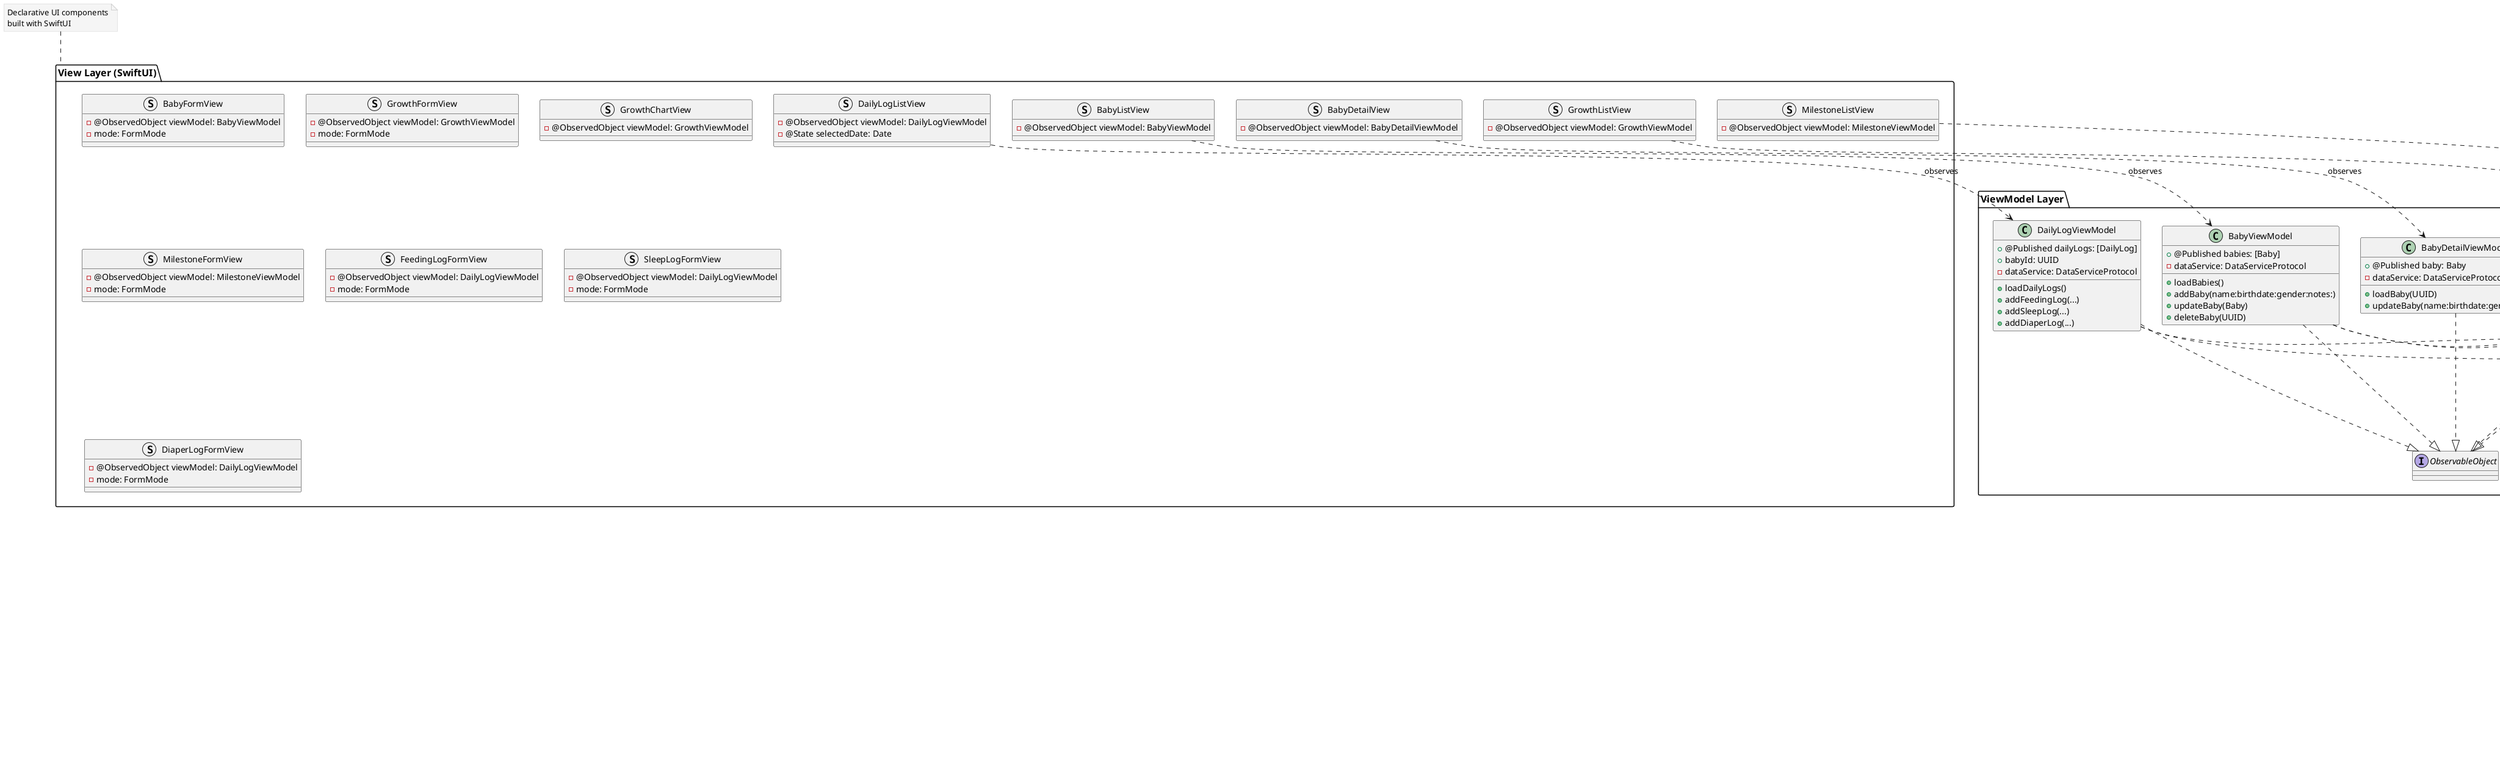 @startuml Baby Tracker Swift Architecture - Layered View

' Set some styling
skinparam packageBackgroundColor white
skinparam packageBorderColor black
skinparam packageFontSize 16
skinparam packageFontStyle bold
skinparam noteBackgroundColor #f5f5f5
skinparam noteBorderColor #d0d0d0

' Define packages for layers
package "View Layer (SwiftUI)" {
    struct "BabyListView" as BabyListView {
        -@ObservedObject viewModel: BabyViewModel
    }
    
    struct "BabyDetailView" as BabyDetailView {
        -@ObservedObject viewModel: BabyDetailViewModel
    }
    
    struct "BabyFormView" as BabyFormView {
        -@ObservedObject viewModel: BabyViewModel
        -mode: FormMode
    }
    
    struct "GrowthListView" as GrowthListView {
        -@ObservedObject viewModel: GrowthViewModel
    }
    
    struct "GrowthFormView" as GrowthFormView {
        -@ObservedObject viewModel: GrowthViewModel
        -mode: FormMode
    }
    
    struct "GrowthChartView" as GrowthChartView {
        -@ObservedObject viewModel: GrowthViewModel
    }
    
    struct "MilestoneListView" as MilestoneListView {
        -@ObservedObject viewModel: MilestoneViewModel
    }
    
    struct "MilestoneFormView" as MilestoneFormView {
        -@ObservedObject viewModel: MilestoneViewModel
        -mode: FormMode
    }
    
    struct "DailyLogListView" as DailyLogListView {
        -@ObservedObject viewModel: DailyLogViewModel
        -@State selectedDate: Date
    }
    
    struct "FeedingLogFormView" as FeedingLogFormView {
        -@ObservedObject viewModel: DailyLogViewModel
        -mode: FormMode
    }
    
    struct "SleepLogFormView" as SleepLogFormView {
        -@ObservedObject viewModel: DailyLogViewModel
        -mode: FormMode
    }
    
    struct "DiaperLogFormView" as DiaperLogFormView {
        -@ObservedObject viewModel: DailyLogViewModel
        -mode: FormMode
    }
}

package "ViewModel Layer" {
    interface "ObservableObject" as ObservableObject {
    }
    
    class "BabyViewModel" as BabyViewModel {
        +@Published babies: [Baby]
        -dataService: DataServiceProtocol
        +loadBabies()
        +addBaby(name:birthdate:gender:notes:)
        +updateBaby(Baby)
        +deleteBaby(UUID)
    }
    
    class "BabyDetailViewModel" as BabyDetailViewModel {
        +@Published baby: Baby
        -dataService: DataServiceProtocol
        +loadBaby(UUID)
        +updateBaby(name:birthdate:gender:notes:)
    }
    
    class "GrowthViewModel" as GrowthViewModel {
        +@Published growthRecords: [GrowthRecord]
        +babyId: UUID
        -dataService: DataServiceProtocol
        +loadGrowthRecords()
        +addGrowthRecord(...)
        +updateGrowthRecord(GrowthRecord)
        +deleteGrowthRecord(UUID)
    }
    
    class "MilestoneViewModel" as MilestoneViewModel {
        +@Published milestones: [Milestone]
        +standardMilestones: [String: [Milestone]]
        +babyId: UUID
        -dataService: DataServiceProtocol
        +loadMilestones()
        +addMilestone(...)
        +getMilestoneSuggestions(ageInMonths:)
    }
    
    class "DailyLogViewModel" as DailyLogViewModel {
        +@Published dailyLogs: [DailyLog]
        +babyId: UUID
        -dataService: DataServiceProtocol
        +loadDailyLogs()
        +addFeedingLog(...)
        +addSleepLog(...)
        +addDiaperLog(...)
    }
    
    BabyViewModel ..|> ObservableObject
    BabyDetailViewModel ..|> ObservableObject
    GrowthViewModel ..|> ObservableObject
    MilestoneViewModel ..|> ObservableObject
    DailyLogViewModel ..|> ObservableObject
}

package "Service Layer" {
    interface "DataServiceProtocol" as DataServiceProtocol {
        +saveBaby(Baby) Bool
        +loadBaby(UUID) Baby?
        +loadAllBabies() [Baby]
        +deleteBaby(UUID) Bool
        +addGrowthRecord(...) Bool
        +addMilestone(...) Bool
        +addDailyLog(...) Bool
    }
    
    class "FileDataService" as FileDataService {
        -dataDirectory: URL
        +saveBaby(Baby) Bool
        +loadBaby(UUID) Baby?
        +loadAllBabies() [Baby]
        +deleteBaby(UUID) Bool
    }
    
    class "CoreDataService" as CoreDataService {
        -persistentContainer: NSPersistentContainer
        +saveBaby(Baby) Bool
        +loadBaby(UUID) Baby?
        +loadAllBabies() [Baby]
        +deleteBaby(UUID) Bool
    }
    
    FileDataService ..|> DataServiceProtocol
    CoreDataService ..|> DataServiceProtocol
}

package "Model Layer" {
    interface "Identifiable" as Identifiable {
        +id: UUID
    }
    
    interface "Codable" as Codable {
        +encode(to: Encoder)
        +init(from: Decoder)
    }
    
    interface "LogType" as LogType {
        +id: UUID
        +babyId: UUID
        +date: Date
        +time: Date
        +notes: String?
    }
    
    struct "Baby" as Baby {
        +id: UUID
        +name: String
        +birthdate: Date
        +gender: String?
        +notes: String?
        +calculateAge() Int
    }
    
    struct "GrowthRecord" as GrowthRecord {
        +id: UUID
        +babyId: UUID
        +date: Date
        +weight: Double?
        +height: Double?
        +headCircumference: Double?
        +notes: String?
    }
    
    struct "Milestone" as Milestone {
        +id: UUID
        +babyId: UUID
        +name: String
        +category: String
        +achievedDate: Date?
        +expectedRange: MilestoneRange?
        +notes: String?
        +isAchieved() Bool
    }
    
    struct "MilestoneRange" as MilestoneRange {
        +minMonths: Int
        +maxMonths: Int
    }
    
    struct "DailyLog" as DailyLog {
        +id: UUID
        +babyId: UUID
        +date: Date
        +time: Date
        +logType: String
        +notes: String?
    }
    
    struct "FeedingLog" as FeedingLog {
        +baseLog: DailyLog
        +feedingType: String
        +amount: Double?
        +duration: Int?
    }
    
    struct "SleepLog" as SleepLog {
        +baseLog: DailyLog
        +startTime: Date
        +endTime: Date?
        +quality: String?
        +duration() TimeInterval?
    }
    
    struct "DiaperLog" as DiaperLog {
        +baseLog: DailyLog
        +diaperType: String
    }
    
    enum "FormMode" as FormMode {
        case create
        case edit
    }
    
    enum "FeedingType" as FeedingType {
        case breast
        case bottle
        case solid
    }
    
    enum "DiaperType" as DiaperType {
        case wet
        case soiled
        case both
    }
    
    Baby ..|> Identifiable
    Baby ..|> Codable
    GrowthRecord ..|> Identifiable
    GrowthRecord ..|> Codable
    Milestone ..|> Identifiable
    Milestone ..|> Codable
    DailyLog ..|> Identifiable
    DailyLog ..|> Codable
    DailyLog ..|> LogType
}

' Layer Relationships
BabyListView ..> BabyViewModel : observes
BabyDetailView ..> BabyDetailViewModel : observes
GrowthListView ..> GrowthViewModel : observes
MilestoneListView ..> MilestoneViewModel : observes
DailyLogListView ..> DailyLogViewModel : observes

BabyViewModel ..> DataServiceProtocol : uses
BabyDetailViewModel ..> DataServiceProtocol : uses
GrowthViewModel ..> DataServiceProtocol : uses
MilestoneViewModel ..> DataServiceProtocol : uses
DailyLogViewModel ..> DataServiceProtocol : uses

BabyViewModel ..> Baby : manages
GrowthViewModel ..> GrowthRecord : manages
MilestoneViewModel ..> Milestone : manages
DailyLogViewModel ..> DailyLog : manages

FileDataService ..> Baby : persists
FileDataService ..> GrowthRecord : persists
FileDataService ..> Milestone : persists
FileDataService ..> DailyLog : persists

' Add layer boundary descriptions
note top of "View Layer (SwiftUI)" 
    Declarative UI components
    built with SwiftUI
end note

note top of "ViewModel Layer"
    Reactive state management
    and business logic
end note

note top of "Service Layer"
    Data persistence and
    external communication
end note

note top of "Model Layer"
    Value types representing
    core domain entities
end note

@enduml